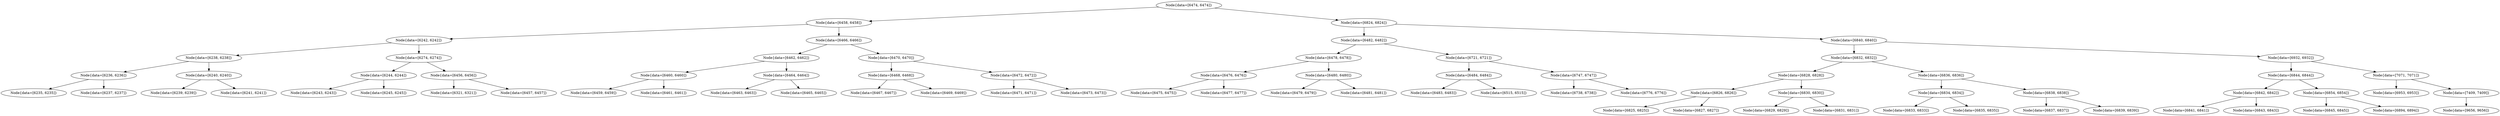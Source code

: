 digraph G{
1295072909 [label="Node{data=[6474, 6474]}"]
1295072909 -> 287155456
287155456 [label="Node{data=[6458, 6458]}"]
287155456 -> 592132489
592132489 [label="Node{data=[6242, 6242]}"]
592132489 -> 218260834
218260834 [label="Node{data=[6238, 6238]}"]
218260834 -> 1233381145
1233381145 [label="Node{data=[6236, 6236]}"]
1233381145 -> 902459020
902459020 [label="Node{data=[6235, 6235]}"]
1233381145 -> 1337429709
1337429709 [label="Node{data=[6237, 6237]}"]
218260834 -> 1359010604
1359010604 [label="Node{data=[6240, 6240]}"]
1359010604 -> 124605754
124605754 [label="Node{data=[6239, 6239]}"]
1359010604 -> 1630922069
1630922069 [label="Node{data=[6241, 6241]}"]
592132489 -> 302505560
302505560 [label="Node{data=[6274, 6274]}"]
302505560 -> 1158266511
1158266511 [label="Node{data=[6244, 6244]}"]
1158266511 -> 681633681
681633681 [label="Node{data=[6243, 6243]}"]
1158266511 -> 1727111325
1727111325 [label="Node{data=[6245, 6245]}"]
302505560 -> 1244157701
1244157701 [label="Node{data=[6456, 6456]}"]
1244157701 -> 1113421065
1113421065 [label="Node{data=[6321, 6321]}"]
1244157701 -> 1835962044
1835962044 [label="Node{data=[6457, 6457]}"]
287155456 -> 116403908
116403908 [label="Node{data=[6466, 6466]}"]
116403908 -> 250138976
250138976 [label="Node{data=[6462, 6462]}"]
250138976 -> 666114185
666114185 [label="Node{data=[6460, 6460]}"]
666114185 -> 1043757485
1043757485 [label="Node{data=[6459, 6459]}"]
666114185 -> 968357537
968357537 [label="Node{data=[6461, 6461]}"]
250138976 -> 1906066214
1906066214 [label="Node{data=[6464, 6464]}"]
1906066214 -> 1995140556
1995140556 [label="Node{data=[6463, 6463]}"]
1906066214 -> 2073921965
2073921965 [label="Node{data=[6465, 6465]}"]
116403908 -> 2098817665
2098817665 [label="Node{data=[6470, 6470]}"]
2098817665 -> 1846514551
1846514551 [label="Node{data=[6468, 6468]}"]
1846514551 -> 1135019639
1135019639 [label="Node{data=[6467, 6467]}"]
1846514551 -> 1415589711
1415589711 [label="Node{data=[6469, 6469]}"]
2098817665 -> 1654331936
1654331936 [label="Node{data=[6472, 6472]}"]
1654331936 -> 1889380655
1889380655 [label="Node{data=[6471, 6471]}"]
1654331936 -> 200449525
200449525 [label="Node{data=[6473, 6473]}"]
1295072909 -> 1581109651
1581109651 [label="Node{data=[6824, 6824]}"]
1581109651 -> 1691196014
1691196014 [label="Node{data=[6482, 6482]}"]
1691196014 -> 2030342921
2030342921 [label="Node{data=[6478, 6478]}"]
2030342921 -> 1720104169
1720104169 [label="Node{data=[6476, 6476]}"]
1720104169 -> 1443320035
1443320035 [label="Node{data=[6475, 6475]}"]
1720104169 -> 1578221223
1578221223 [label="Node{data=[6477, 6477]}"]
2030342921 -> 64021175
64021175 [label="Node{data=[6480, 6480]}"]
64021175 -> 1344417752
1344417752 [label="Node{data=[6479, 6479]}"]
64021175 -> 1011805559
1011805559 [label="Node{data=[6481, 6481]}"]
1691196014 -> 1878628575
1878628575 [label="Node{data=[6721, 6721]}"]
1878628575 -> 1798838989
1798838989 [label="Node{data=[6484, 6484]}"]
1798838989 -> 707114141
707114141 [label="Node{data=[6483, 6483]}"]
1798838989 -> 1640747515
1640747515 [label="Node{data=[6515, 6515]}"]
1878628575 -> 1121419901
1121419901 [label="Node{data=[6747, 6747]}"]
1121419901 -> 1762793112
1762793112 [label="Node{data=[6738, 6738]}"]
1121419901 -> 1846855291
1846855291 [label="Node{data=[6776, 6776]}"]
1581109651 -> 1366267467
1366267467 [label="Node{data=[6840, 6840]}"]
1366267467 -> 794108529
794108529 [label="Node{data=[6832, 6832]}"]
794108529 -> 1443518421
1443518421 [label="Node{data=[6828, 6828]}"]
1443518421 -> 509965425
509965425 [label="Node{data=[6826, 6826]}"]
509965425 -> 857044024
857044024 [label="Node{data=[6825, 6825]}"]
509965425 -> 903192193
903192193 [label="Node{data=[6827, 6827]}"]
1443518421 -> 837141265
837141265 [label="Node{data=[6830, 6830]}"]
837141265 -> 77004704
77004704 [label="Node{data=[6829, 6829]}"]
837141265 -> 482013118
482013118 [label="Node{data=[6831, 6831]}"]
794108529 -> 92429118
92429118 [label="Node{data=[6836, 6836]}"]
92429118 -> 442559956
442559956 [label="Node{data=[6834, 6834]}"]
442559956 -> 691567303
691567303 [label="Node{data=[6833, 6833]}"]
442559956 -> 1647617857
1647617857 [label="Node{data=[6835, 6835]}"]
92429118 -> 1970817938
1970817938 [label="Node{data=[6838, 6838]}"]
1970817938 -> 1751848612
1751848612 [label="Node{data=[6837, 6837]}"]
1970817938 -> 40871724
40871724 [label="Node{data=[6839, 6839]}"]
1366267467 -> 1160119951
1160119951 [label="Node{data=[6932, 6932]}"]
1160119951 -> 1916137826
1916137826 [label="Node{data=[6844, 6844]}"]
1916137826 -> 1113266102
1113266102 [label="Node{data=[6842, 6842]}"]
1113266102 -> 1030921750
1030921750 [label="Node{data=[6841, 6841]}"]
1113266102 -> 1209394505
1209394505 [label="Node{data=[6843, 6843]}"]
1916137826 -> 360096712
360096712 [label="Node{data=[6854, 6854]}"]
360096712 -> 260759671
260759671 [label="Node{data=[6845, 6845]}"]
360096712 -> 639716798
639716798 [label="Node{data=[6894, 6894]}"]
1160119951 -> 1098505118
1098505118 [label="Node{data=[7071, 7071]}"]
1098505118 -> 1639012506
1639012506 [label="Node{data=[6953, 6953]}"]
1098505118 -> 962631043
962631043 [label="Node{data=[7409, 7409]}"]
962631043 -> 352351148
352351148 [label="Node{data=[9656, 9656]}"]
}